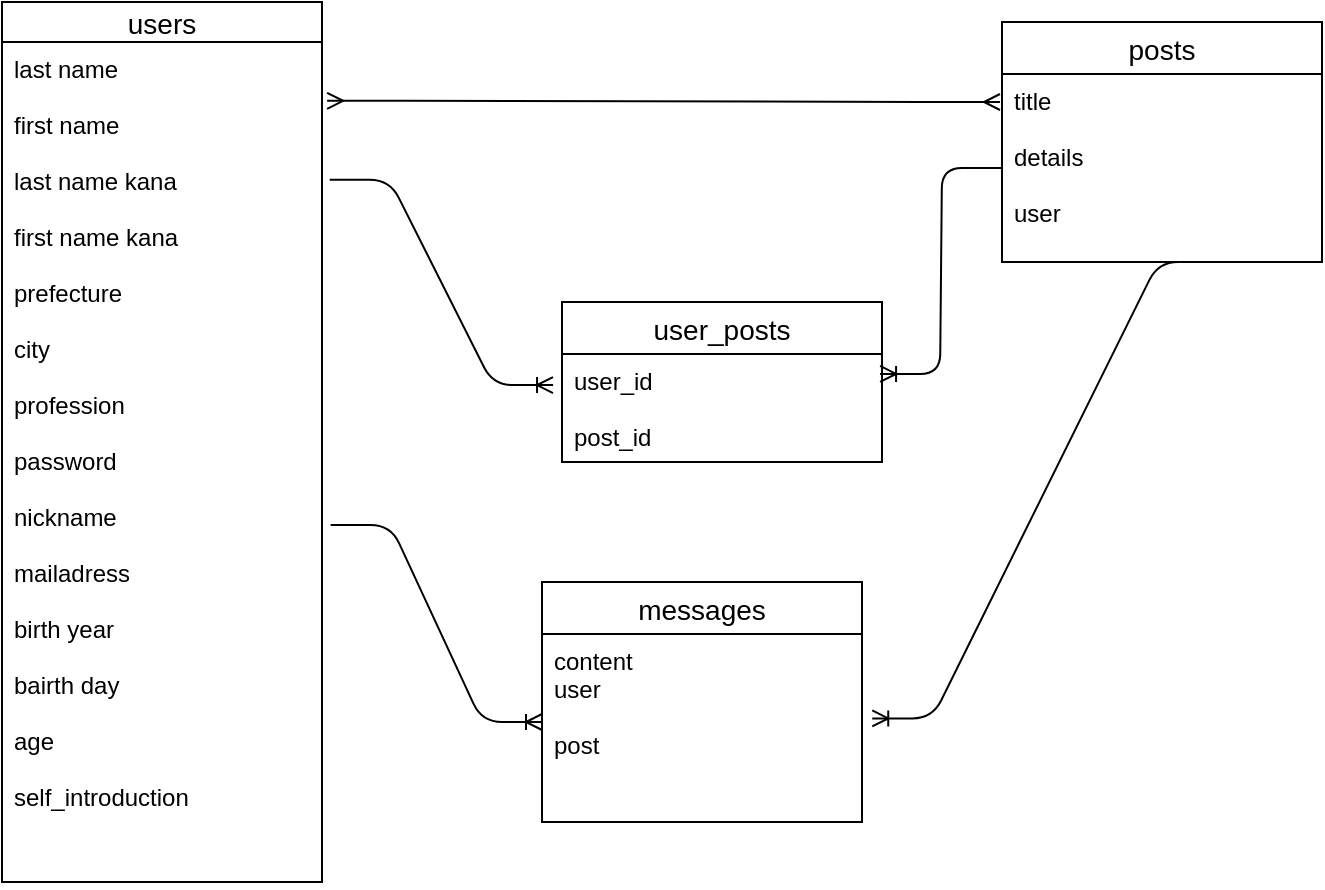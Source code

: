 <mxfile version="13.10.0" type="embed">
    <diagram id="QcyIENGoIZKr6gVdvc6m" name="ページ1">
        <mxGraphModel dx="123" dy="580" grid="1" gridSize="10" guides="1" tooltips="1" connect="0" arrows="1" fold="1" page="1" pageScale="1" pageWidth="827" pageHeight="1169" math="0" shadow="0">
            <root>
                <mxCell id="0"/>
                <mxCell id="1" parent="0"/>
                <mxCell id="2" value="users" style="swimlane;fontStyle=0;childLayout=stackLayout;horizontal=1;startSize=20;horizontalStack=0;resizeParent=1;resizeParentMax=0;resizeLast=0;collapsible=1;marginBottom=0;align=center;fontSize=14;" parent="1" vertex="1">
                    <mxGeometry x="20" y="70" width="160" height="440" as="geometry"/>
                </mxCell>
                <mxCell id="3" value="last name&#10;&#10;first name&#10;&#10;last name kana&#10;&#10;first name kana&#10;&#10;prefecture&#10;&#10;city&#10;&#10;profession&#10;&#10;password&#10;&#10;nickname&#10;&#10;mailadress&#10;&#10;birth year&#10;&#10;bairth day&#10;&#10;age&#10;&#10;self_introduction&#10;" style="text;strokeColor=none;fillColor=none;spacingLeft=4;spacingRight=4;overflow=hidden;rotatable=0;points=[[0,0.5],[1,0.5]];portConstraint=eastwest;fontSize=12;" parent="2" vertex="1">
                    <mxGeometry y="20" width="160" height="420" as="geometry"/>
                </mxCell>
                <mxCell id="6" value="posts" style="swimlane;fontStyle=0;childLayout=stackLayout;horizontal=1;startSize=26;horizontalStack=0;resizeParent=1;resizeParentMax=0;resizeLast=0;collapsible=1;marginBottom=0;align=center;fontSize=14;" parent="1" vertex="1">
                    <mxGeometry x="520" y="80" width="160" height="120" as="geometry"/>
                </mxCell>
                <mxCell id="7" value="title&#10;&#10;details&#10;&#10;user&#10;&#10;" style="text;strokeColor=none;fillColor=none;spacingLeft=4;spacingRight=4;overflow=hidden;rotatable=0;points=[[0,0.5],[1,0.5]];portConstraint=eastwest;fontSize=12;" parent="6" vertex="1">
                    <mxGeometry y="26" width="160" height="94" as="geometry"/>
                </mxCell>
                <mxCell id="10" value="messages" style="swimlane;fontStyle=0;childLayout=stackLayout;horizontal=1;startSize=26;horizontalStack=0;resizeParent=1;resizeParentMax=0;resizeLast=0;collapsible=1;marginBottom=0;align=center;fontSize=14;" parent="1" vertex="1">
                    <mxGeometry x="290" y="360" width="160" height="120" as="geometry"/>
                </mxCell>
                <mxCell id="20" value="content&#10;user&#10;&#10;post&#10;" style="text;strokeColor=none;fillColor=none;spacingLeft=4;spacingRight=4;overflow=hidden;rotatable=0;points=[[0,0.5],[1,0.5]];portConstraint=eastwest;fontSize=12;" parent="10" vertex="1">
                    <mxGeometry y="26" width="160" height="94" as="geometry"/>
                </mxCell>
                <mxCell id="14" value="user_posts" style="swimlane;fontStyle=0;childLayout=stackLayout;horizontal=1;startSize=26;horizontalStack=0;resizeParent=1;resizeParentMax=0;resizeLast=0;collapsible=1;marginBottom=0;align=center;fontSize=14;" parent="1" vertex="1">
                    <mxGeometry x="300" y="220" width="160" height="80" as="geometry"/>
                </mxCell>
                <mxCell id="15" value="user_id&#10;&#10;post_id&#10;" style="text;strokeColor=none;fillColor=none;spacingLeft=4;spacingRight=4;overflow=hidden;rotatable=0;points=[[0,0.5],[1,0.5]];portConstraint=eastwest;fontSize=12;" parent="14" vertex="1">
                    <mxGeometry y="26" width="160" height="54" as="geometry"/>
                </mxCell>
                <mxCell id="18" value="" style="edgeStyle=entityRelationEdgeStyle;fontSize=12;html=1;endArrow=ERoneToMany;exitX=1.024;exitY=0.164;exitDx=0;exitDy=0;exitPerimeter=0;entryX=-0.028;entryY=0.288;entryDx=0;entryDy=0;entryPerimeter=0;" parent="1" source="3" target="15" edge="1">
                    <mxGeometry width="100" height="100" relative="1" as="geometry">
                        <mxPoint x="180" y="130" as="sourcePoint"/>
                        <mxPoint x="290" y="260" as="targetPoint"/>
                    </mxGeometry>
                </mxCell>
                <mxCell id="19" value="" style="edgeStyle=entityRelationEdgeStyle;fontSize=12;html=1;endArrow=ERoneToMany;exitX=1.027;exitY=0.575;exitDx=0;exitDy=0;exitPerimeter=0;" parent="1" source="3" edge="1">
                    <mxGeometry width="100" height="100" relative="1" as="geometry">
                        <mxPoint x="140" y="330" as="sourcePoint"/>
                        <mxPoint x="290" y="430" as="targetPoint"/>
                    </mxGeometry>
                </mxCell>
                <mxCell id="21" value="" style="edgeStyle=entityRelationEdgeStyle;fontSize=12;html=1;endArrow=ERoneToMany;entryX=0.994;entryY=0.185;entryDx=0;entryDy=0;entryPerimeter=0;" parent="1" source="7" target="15" edge="1">
                    <mxGeometry width="100" height="100" relative="1" as="geometry">
                        <mxPoint x="440" y="330" as="sourcePoint"/>
                        <mxPoint x="540" y="230" as="targetPoint"/>
                    </mxGeometry>
                </mxCell>
                <mxCell id="22" value="" style="edgeStyle=entityRelationEdgeStyle;fontSize=12;html=1;endArrow=ERmany;startArrow=ERmany;exitX=1.016;exitY=0.07;exitDx=0;exitDy=0;exitPerimeter=0;" parent="1" source="3" edge="1">
                    <mxGeometry width="100" height="100" relative="1" as="geometry">
                        <mxPoint x="180" y="220" as="sourcePoint"/>
                        <mxPoint x="519" y="120" as="targetPoint"/>
                    </mxGeometry>
                </mxCell>
                <mxCell id="26" value="" style="edgeStyle=entityRelationEdgeStyle;fontSize=12;html=1;endArrow=ERoneToMany;exitX=0.676;exitY=1;exitDx=0;exitDy=0;exitPerimeter=0;entryX=1.032;entryY=0.449;entryDx=0;entryDy=0;entryPerimeter=0;" parent="1" source="7" target="20" edge="1">
                    <mxGeometry width="100" height="100" relative="1" as="geometry">
                        <mxPoint x="551.961" y="280" as="sourcePoint"/>
                        <mxPoint x="460" y="430" as="targetPoint"/>
                    </mxGeometry>
                </mxCell>
            </root>
        </mxGraphModel>
    </diagram>
</mxfile>
